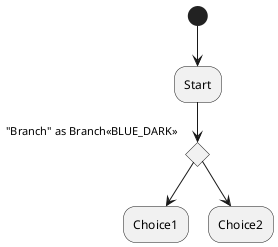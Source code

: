 {
  "sha1": "cg4haes0r0xpu51ne4g7qshm13q49kz",
  "insertion": {
    "when": "2024-06-01T09:03:01.396Z",
    "user": "plantuml@gmail.com"
  }
}
@startuml
 skinparam activity {
BackgroundColor<< BLUE_DARK >> #7C9CCD
}
 
(*) -down-> "Start" as Start
Start --> if "Branch" as Branch<<BLUE_DARK>> then
  --> Choice1
else
--> "Choice2" as Choice2
endif 
'"Choice2" as Choice2 --> "Branch"  as Branch<< BLUE_DARK >>
@enduml
